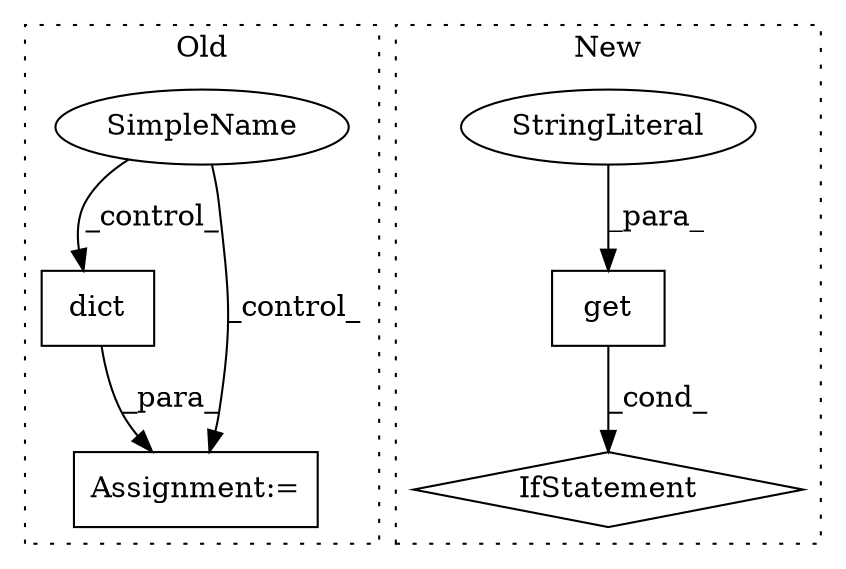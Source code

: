 digraph G {
subgraph cluster0 {
1 [label="dict" a="32" s="8443,8475" l="5,1" shape="box"];
4 [label="Assignment:=" a="7" s="8442" l="1" shape="box"];
6 [label="SimpleName" a="42" s="" l="" shape="ellipse"];
label = "Old";
style="dotted";
}
subgraph cluster1 {
2 [label="get" a="32" s="9959,9969" l="4,1" shape="box"];
3 [label="StringLiteral" a="45" s="9963" l="6" shape="ellipse"];
5 [label="IfStatement" a="25" s="9951,9978" l="4,2" shape="diamond"];
label = "New";
style="dotted";
}
1 -> 4 [label="_para_"];
2 -> 5 [label="_cond_"];
3 -> 2 [label="_para_"];
6 -> 4 [label="_control_"];
6 -> 1 [label="_control_"];
}